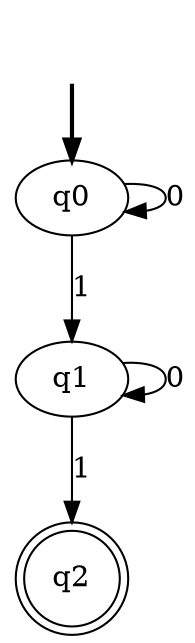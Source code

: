 digraph {
	fake [style=invisible]
	q2 [shape=doublecircle]
	q0 [root=true]
	q1
	fake -> q0 [style=bold]
	q0 -> q0 [label=0]
	q0 -> q1 [label=1]
	q1 -> q1 [label=0]
	q1 -> q2 [label=1]
}
